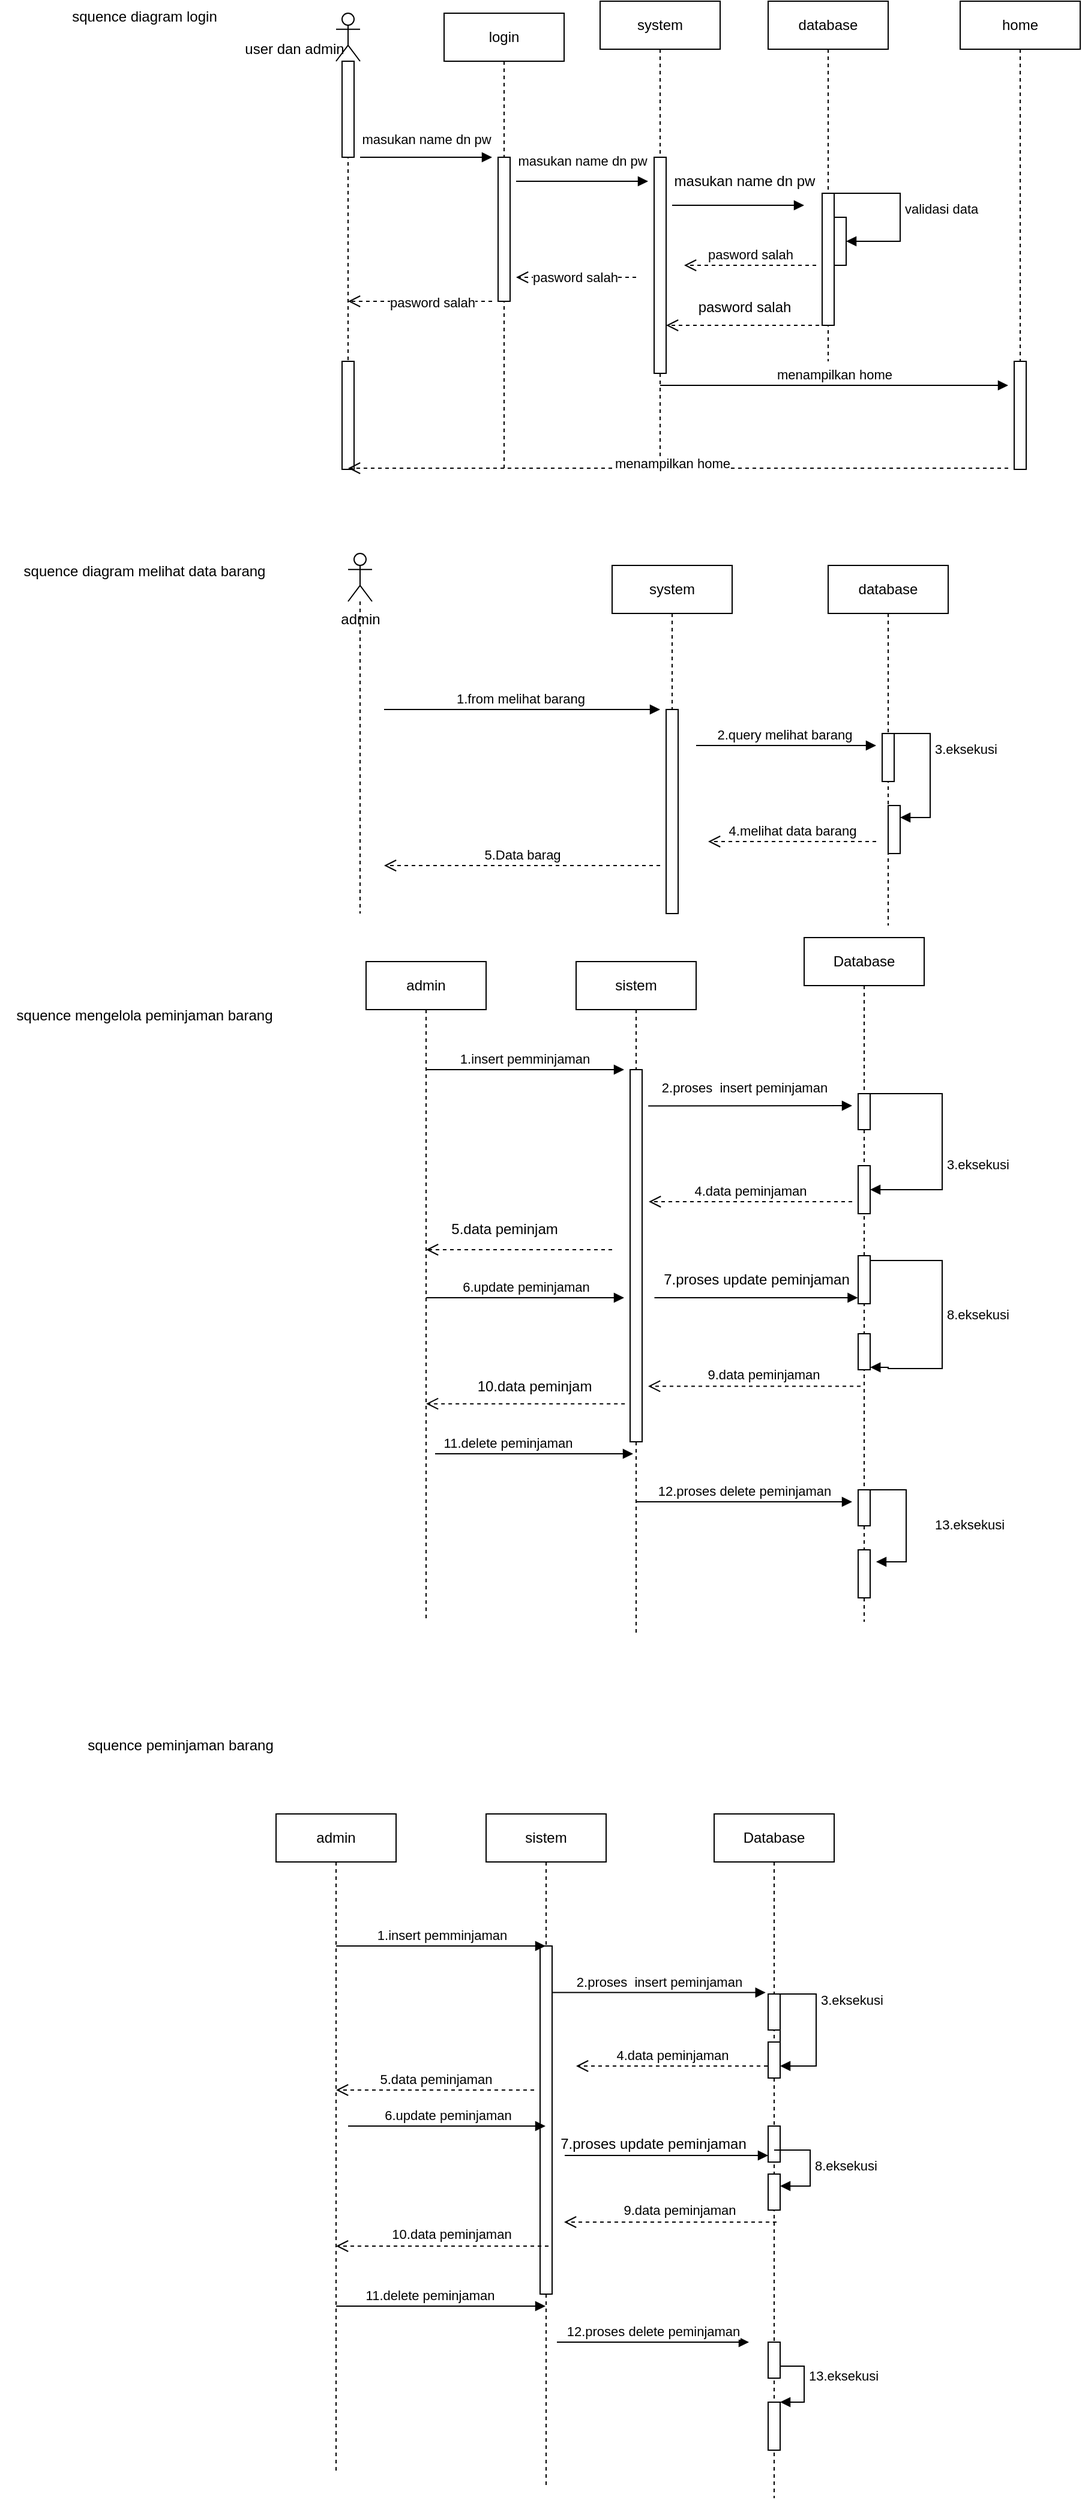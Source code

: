 <mxfile version="24.3.1" type="google">
  <diagram name="Halaman-1" id="ulXtL263a2V3joa1po8x">
    <mxGraphModel grid="1" page="1" gridSize="10" guides="1" tooltips="1" connect="1" arrows="1" fold="1" pageScale="1" pageWidth="827" pageHeight="1169" math="0" shadow="0">
      <root>
        <mxCell id="0" />
        <mxCell id="1" parent="0" />
        <mxCell id="aVzFbYq9FzDBz_rFKfk8-8" value="login" style="shape=umlLifeline;perimeter=lifelinePerimeter;whiteSpace=wrap;html=1;container=1;dropTarget=0;collapsible=0;recursiveResize=0;outlineConnect=0;portConstraint=eastwest;newEdgeStyle={&quot;curved&quot;:0,&quot;rounded&quot;:0};" vertex="1" parent="1">
          <mxGeometry x="150" y="10" width="100" height="380" as="geometry" />
        </mxCell>
        <mxCell id="aVzFbYq9FzDBz_rFKfk8-15" value="" style="html=1;points=[[0,0,0,0,5],[0,1,0,0,-5],[1,0,0,0,5],[1,1,0,0,-5]];perimeter=orthogonalPerimeter;outlineConnect=0;targetShapes=umlLifeline;portConstraint=eastwest;newEdgeStyle={&quot;curved&quot;:0,&quot;rounded&quot;:0};" vertex="1" parent="aVzFbYq9FzDBz_rFKfk8-8">
          <mxGeometry x="45" y="120" width="10" height="120" as="geometry" />
        </mxCell>
        <mxCell id="aVzFbYq9FzDBz_rFKfk8-9" value="system" style="shape=umlLifeline;perimeter=lifelinePerimeter;whiteSpace=wrap;html=1;container=1;dropTarget=0;collapsible=0;recursiveResize=0;outlineConnect=0;portConstraint=eastwest;newEdgeStyle={&quot;curved&quot;:0,&quot;rounded&quot;:0};" vertex="1" parent="1">
          <mxGeometry x="280" width="100" height="390" as="geometry" />
        </mxCell>
        <mxCell id="aVzFbYq9FzDBz_rFKfk8-16" value="" style="html=1;points=[[0,0,0,0,5],[0,1,0,0,-5],[1,0,0,0,5],[1,1,0,0,-5]];perimeter=orthogonalPerimeter;outlineConnect=0;targetShapes=umlLifeline;portConstraint=eastwest;newEdgeStyle={&quot;curved&quot;:0,&quot;rounded&quot;:0};" vertex="1" parent="aVzFbYq9FzDBz_rFKfk8-9">
          <mxGeometry x="45" y="130" width="10" height="180" as="geometry" />
        </mxCell>
        <mxCell id="aVzFbYq9FzDBz_rFKfk8-10" value="database" style="shape=umlLifeline;perimeter=lifelinePerimeter;whiteSpace=wrap;html=1;container=1;dropTarget=0;collapsible=0;recursiveResize=0;outlineConnect=0;portConstraint=eastwest;newEdgeStyle={&quot;curved&quot;:0,&quot;rounded&quot;:0};" vertex="1" parent="1">
          <mxGeometry x="420" width="100" height="300" as="geometry" />
        </mxCell>
        <mxCell id="aVzFbYq9FzDBz_rFKfk8-19" value="" style="html=1;points=[[0,0,0,0,5],[0,1,0,0,-5],[1,0,0,0,5],[1,1,0,0,-5]];perimeter=orthogonalPerimeter;outlineConnect=0;targetShapes=umlLifeline;portConstraint=eastwest;newEdgeStyle={&quot;curved&quot;:0,&quot;rounded&quot;:0};" vertex="1" parent="aVzFbYq9FzDBz_rFKfk8-10">
          <mxGeometry x="45" y="160" width="10" height="110" as="geometry" />
        </mxCell>
        <mxCell id="YFojmDIgb_dbyA65SGon-75" value="" style="html=1;points=[[0,0,0,0,5],[0,1,0,0,-5],[1,0,0,0,5],[1,1,0,0,-5]];perimeter=orthogonalPerimeter;outlineConnect=0;targetShapes=umlLifeline;portConstraint=eastwest;newEdgeStyle={&quot;curved&quot;:0,&quot;rounded&quot;:0};" vertex="1" parent="aVzFbYq9FzDBz_rFKfk8-10">
          <mxGeometry x="55" y="180" width="10" height="40" as="geometry" />
        </mxCell>
        <mxCell id="YFojmDIgb_dbyA65SGon-76" value="validasi data" style="html=1;align=left;spacingLeft=2;endArrow=block;rounded=0;edgeStyle=orthogonalEdgeStyle;curved=0;rounded=0;" edge="1" parent="aVzFbYq9FzDBz_rFKfk8-10" source="aVzFbYq9FzDBz_rFKfk8-10" target="YFojmDIgb_dbyA65SGon-75">
          <mxGeometry relative="1" as="geometry">
            <mxPoint x="70" y="140" as="sourcePoint" />
            <Array as="points">
              <mxPoint x="110" y="160" />
              <mxPoint x="110" y="200" />
            </Array>
          </mxGeometry>
        </mxCell>
        <mxCell id="aVzFbYq9FzDBz_rFKfk8-13" value="home" style="shape=umlLifeline;perimeter=lifelinePerimeter;whiteSpace=wrap;html=1;container=1;dropTarget=0;collapsible=0;recursiveResize=0;outlineConnect=0;portConstraint=eastwest;newEdgeStyle={&quot;curved&quot;:0,&quot;rounded&quot;:0};" vertex="1" parent="1">
          <mxGeometry x="580" width="100" height="300" as="geometry" />
        </mxCell>
        <mxCell id="YFojmDIgb_dbyA65SGon-11" value="" style="shape=umlLifeline;perimeter=lifelinePerimeter;whiteSpace=wrap;html=1;container=1;dropTarget=0;collapsible=0;recursiveResize=0;outlineConnect=0;portConstraint=eastwest;newEdgeStyle={&quot;curved&quot;:0,&quot;rounded&quot;:0};participant=umlActor;" vertex="1" parent="1">
          <mxGeometry x="60" y="10" width="20" height="380" as="geometry" />
        </mxCell>
        <mxCell id="YFojmDIgb_dbyA65SGon-12" value="" style="html=1;points=[[0,0,0,0,5],[0,1,0,0,-5],[1,0,0,0,5],[1,1,0,0,-5]];perimeter=orthogonalPerimeter;outlineConnect=0;targetShapes=umlLifeline;portConstraint=eastwest;newEdgeStyle={&quot;curved&quot;:0,&quot;rounded&quot;:0};" vertex="1" parent="YFojmDIgb_dbyA65SGon-11">
          <mxGeometry x="5" y="40" width="10" height="80" as="geometry" />
        </mxCell>
        <mxCell id="YFojmDIgb_dbyA65SGon-70" value="" style="html=1;points=[[0,0,0,0,5],[0,1,0,0,-5],[1,0,0,0,5],[1,1,0,0,-5]];perimeter=orthogonalPerimeter;outlineConnect=0;targetShapes=umlLifeline;portConstraint=eastwest;newEdgeStyle={&quot;curved&quot;:0,&quot;rounded&quot;:0};" vertex="1" parent="YFojmDIgb_dbyA65SGon-11">
          <mxGeometry x="5" y="290" width="10" height="90" as="geometry" />
        </mxCell>
        <mxCell id="YFojmDIgb_dbyA65SGon-13" value="&lt;div&gt;user dan admin&lt;/div&gt;" style="text;html=1;align=center;verticalAlign=middle;resizable=0;points=[];autosize=1;strokeColor=none;fillColor=none;" vertex="1" parent="1">
          <mxGeometry x="-30" y="25" width="110" height="30" as="geometry" />
        </mxCell>
        <mxCell id="YFojmDIgb_dbyA65SGon-15" value="" style="html=1;verticalAlign=bottom;endArrow=block;curved=0;rounded=0;" edge="1" parent="1">
          <mxGeometry width="80" relative="1" as="geometry">
            <mxPoint x="80" y="130" as="sourcePoint" />
            <mxPoint x="190" y="130" as="targetPoint" />
          </mxGeometry>
        </mxCell>
        <mxCell id="YFojmDIgb_dbyA65SGon-22" value="" style="html=1;verticalAlign=bottom;endArrow=block;curved=0;rounded=0;" edge="1" parent="1">
          <mxGeometry width="80" relative="1" as="geometry">
            <mxPoint x="210" y="150" as="sourcePoint" />
            <mxPoint x="320" y="150" as="targetPoint" />
          </mxGeometry>
        </mxCell>
        <mxCell id="YFojmDIgb_dbyA65SGon-23" value="pasword salah" style="html=1;verticalAlign=bottom;endArrow=open;dashed=1;endSize=8;curved=0;rounded=0;" edge="1" parent="1">
          <mxGeometry x="-0.167" y="10" relative="1" as="geometry">
            <mxPoint x="190" y="250" as="sourcePoint" />
            <mxPoint x="70" y="250" as="targetPoint" />
            <mxPoint as="offset" />
          </mxGeometry>
        </mxCell>
        <mxCell id="YFojmDIgb_dbyA65SGon-30" value="" style="html=1;verticalAlign=bottom;endArrow=open;dashed=1;endSize=8;curved=0;rounded=0;" edge="1" parent="1">
          <mxGeometry relative="1" as="geometry">
            <mxPoint x="310" y="230" as="sourcePoint" />
            <mxPoint x="210" y="230" as="targetPoint" />
          </mxGeometry>
        </mxCell>
        <mxCell id="YFojmDIgb_dbyA65SGon-33" value="pasword salah" style="edgeLabel;html=1;align=center;verticalAlign=middle;resizable=0;points=[];" connectable="0" vertex="1" parent="YFojmDIgb_dbyA65SGon-30">
          <mxGeometry x="0.021" relative="1" as="geometry">
            <mxPoint as="offset" />
          </mxGeometry>
        </mxCell>
        <mxCell id="YFojmDIgb_dbyA65SGon-41" value="&lt;span style=&quot;font-size: 11px;&quot;&gt;masukan name dn pw&lt;/span&gt;" style="text;html=1;align=center;verticalAlign=middle;resizable=0;points=[];autosize=1;strokeColor=none;fillColor=none;" vertex="1" parent="1">
          <mxGeometry x="70" y="100" width="130" height="30" as="geometry" />
        </mxCell>
        <mxCell id="YFojmDIgb_dbyA65SGon-43" value="&lt;font style=&quot;font-size: 11px;&quot;&gt;masukan name dn pw&lt;/font&gt;" style="text;html=1;align=center;verticalAlign=middle;resizable=0;points=[];autosize=1;strokeColor=none;fillColor=none;" vertex="1" parent="1">
          <mxGeometry x="200" y="118" width="130" height="30" as="geometry" />
        </mxCell>
        <mxCell id="YFojmDIgb_dbyA65SGon-46" value="" style="html=1;verticalAlign=bottom;endArrow=block;curved=0;rounded=0;" edge="1" parent="1">
          <mxGeometry width="80" relative="1" as="geometry">
            <mxPoint x="340" y="170" as="sourcePoint" />
            <mxPoint x="450" y="170" as="targetPoint" />
          </mxGeometry>
        </mxCell>
        <mxCell id="YFojmDIgb_dbyA65SGon-48" value="masukan name dn pw" style="text;html=1;align=center;verticalAlign=middle;resizable=0;points=[];autosize=1;strokeColor=none;fillColor=none;" vertex="1" parent="1">
          <mxGeometry x="330" y="135" width="140" height="30" as="geometry" />
        </mxCell>
        <mxCell id="YFojmDIgb_dbyA65SGon-49" value="pasword salah" style="html=1;verticalAlign=bottom;endArrow=open;dashed=1;endSize=8;curved=0;rounded=0;" edge="1" parent="1">
          <mxGeometry relative="1" as="geometry">
            <mxPoint x="460" y="220" as="sourcePoint" />
            <mxPoint x="350" y="220" as="targetPoint" />
          </mxGeometry>
        </mxCell>
        <mxCell id="YFojmDIgb_dbyA65SGon-50" value="" style="html=1;verticalAlign=bottom;endArrow=open;dashed=1;endSize=8;curved=0;rounded=0;" edge="1" parent="1" target="aVzFbYq9FzDBz_rFKfk8-16">
          <mxGeometry relative="1" as="geometry">
            <mxPoint x="462.5" y="270" as="sourcePoint" />
            <mxPoint x="352" y="270" as="targetPoint" />
            <Array as="points">
              <mxPoint x="462.5" y="270" />
            </Array>
          </mxGeometry>
        </mxCell>
        <mxCell id="YFojmDIgb_dbyA65SGon-51" value="pasword salah" style="text;html=1;align=center;verticalAlign=middle;resizable=0;points=[];autosize=1;strokeColor=none;fillColor=none;" vertex="1" parent="1">
          <mxGeometry x="350" y="240" width="100" height="30" as="geometry" />
        </mxCell>
        <mxCell id="YFojmDIgb_dbyA65SGon-61" value="menampilkan home" style="html=1;verticalAlign=bottom;endArrow=block;curved=0;rounded=0;" edge="1" parent="1">
          <mxGeometry width="80" relative="1" as="geometry">
            <mxPoint x="330" y="320" as="sourcePoint" />
            <mxPoint x="620" y="320" as="targetPoint" />
          </mxGeometry>
        </mxCell>
        <mxCell id="YFojmDIgb_dbyA65SGon-68" value="" style="html=1;points=[[0,0,0,0,5],[0,1,0,0,-5],[1,0,0,0,5],[1,1,0,0,-5]];perimeter=orthogonalPerimeter;outlineConnect=0;targetShapes=umlLifeline;portConstraint=eastwest;newEdgeStyle={&quot;curved&quot;:0,&quot;rounded&quot;:0};" vertex="1" parent="1">
          <mxGeometry x="625" y="300" width="10" height="90" as="geometry" />
        </mxCell>
        <mxCell id="YFojmDIgb_dbyA65SGon-69" value="&lt;div&gt;&lt;br&gt;&lt;/div&gt;" style="html=1;verticalAlign=bottom;endArrow=open;dashed=1;endSize=8;curved=0;rounded=0;" edge="1" parent="1">
          <mxGeometry x="0.054" y="-10" relative="1" as="geometry">
            <mxPoint x="620" y="389" as="sourcePoint" />
            <mxPoint x="70" y="389" as="targetPoint" />
            <mxPoint as="offset" />
          </mxGeometry>
        </mxCell>
        <mxCell id="YFojmDIgb_dbyA65SGon-72" value="menampilkan home" style="edgeLabel;html=1;align=center;verticalAlign=middle;resizable=0;points=[];" connectable="0" vertex="1" parent="YFojmDIgb_dbyA65SGon-69">
          <mxGeometry x="0.019" y="-4" relative="1" as="geometry">
            <mxPoint as="offset" />
          </mxGeometry>
        </mxCell>
        <mxCell id="YFojmDIgb_dbyA65SGon-77" value="" style="shape=umlLifeline;perimeter=lifelinePerimeter;whiteSpace=wrap;html=1;container=1;dropTarget=0;collapsible=0;recursiveResize=0;outlineConnect=0;portConstraint=eastwest;newEdgeStyle={&quot;curved&quot;:0,&quot;rounded&quot;:0};participant=umlActor;" vertex="1" parent="1">
          <mxGeometry x="70" y="460" width="20" height="300" as="geometry" />
        </mxCell>
        <mxCell id="YFojmDIgb_dbyA65SGon-80" value="system" style="shape=umlLifeline;perimeter=lifelinePerimeter;whiteSpace=wrap;html=1;container=1;dropTarget=0;collapsible=0;recursiveResize=0;outlineConnect=0;portConstraint=eastwest;newEdgeStyle={&quot;curved&quot;:0,&quot;rounded&quot;:0};" vertex="1" parent="1">
          <mxGeometry x="290" y="470" width="100" height="290" as="geometry" />
        </mxCell>
        <mxCell id="oaIiAzME31Z_gCm99fnn-5" value="" style="html=1;points=[[0,0,0,0,5],[0,1,0,0,-5],[1,0,0,0,5],[1,1,0,0,-5]];perimeter=orthogonalPerimeter;outlineConnect=0;targetShapes=umlLifeline;portConstraint=eastwest;newEdgeStyle={&quot;curved&quot;:0,&quot;rounded&quot;:0};" vertex="1" parent="YFojmDIgb_dbyA65SGon-80">
          <mxGeometry x="45" y="120" width="10" height="170" as="geometry" />
        </mxCell>
        <mxCell id="YFojmDIgb_dbyA65SGon-81" value="database" style="shape=umlLifeline;perimeter=lifelinePerimeter;whiteSpace=wrap;html=1;container=1;dropTarget=0;collapsible=0;recursiveResize=0;outlineConnect=0;portConstraint=eastwest;newEdgeStyle={&quot;curved&quot;:0,&quot;rounded&quot;:0};" vertex="1" parent="1">
          <mxGeometry x="470" y="470" width="100" height="300" as="geometry" />
        </mxCell>
        <mxCell id="BMmGtDGAHEeO1DFimJ-9-5" value="" style="html=1;points=[[0,0,0,0,5],[0,1,0,0,-5],[1,0,0,0,5],[1,1,0,0,-5]];perimeter=orthogonalPerimeter;outlineConnect=0;targetShapes=umlLifeline;portConstraint=eastwest;newEdgeStyle={&quot;curved&quot;:0,&quot;rounded&quot;:0};" vertex="1" parent="YFojmDIgb_dbyA65SGon-81">
          <mxGeometry x="45" y="140" width="10" height="40" as="geometry" />
        </mxCell>
        <mxCell id="BMmGtDGAHEeO1DFimJ-9-8" value="" style="html=1;points=[[0,0,0,0,5],[0,1,0,0,-5],[1,0,0,0,5],[1,1,0,0,-5]];perimeter=orthogonalPerimeter;outlineConnect=0;targetShapes=umlLifeline;portConstraint=eastwest;newEdgeStyle={&quot;curved&quot;:0,&quot;rounded&quot;:0};" vertex="1" parent="YFojmDIgb_dbyA65SGon-81">
          <mxGeometry x="50" y="200" width="10" height="40" as="geometry" />
        </mxCell>
        <mxCell id="BMmGtDGAHEeO1DFimJ-9-9" value="3.eksekusi" style="html=1;align=left;spacingLeft=2;endArrow=block;rounded=0;edgeStyle=orthogonalEdgeStyle;curved=0;rounded=0;" edge="1" parent="YFojmDIgb_dbyA65SGon-81" target="BMmGtDGAHEeO1DFimJ-9-8">
          <mxGeometry relative="1" as="geometry">
            <mxPoint x="55" y="180" as="sourcePoint" />
            <Array as="points">
              <mxPoint x="55" y="140" />
              <mxPoint x="85" y="140" />
              <mxPoint x="85" y="210" />
            </Array>
          </mxGeometry>
        </mxCell>
        <mxCell id="BMmGtDGAHEeO1DFimJ-9-1" value="squence diagram login&lt;div&gt;&lt;br&gt;&lt;/div&gt;" style="text;html=1;align=center;verticalAlign=middle;resizable=0;points=[];autosize=1;strokeColor=none;fillColor=none;" vertex="1" parent="1">
          <mxGeometry x="-170" width="140" height="40" as="geometry" />
        </mxCell>
        <mxCell id="BMmGtDGAHEeO1DFimJ-9-2" value="squence diagram melihat data barang" style="text;html=1;align=center;verticalAlign=middle;resizable=0;points=[];autosize=1;strokeColor=none;fillColor=none;" vertex="1" parent="1">
          <mxGeometry x="-210" y="460" width="220" height="30" as="geometry" />
        </mxCell>
        <mxCell id="BMmGtDGAHEeO1DFimJ-9-4" value="admin" style="text;html=1;align=center;verticalAlign=middle;resizable=0;points=[];autosize=1;strokeColor=none;fillColor=none;" vertex="1" parent="1">
          <mxGeometry x="50" y="500" width="60" height="30" as="geometry" />
        </mxCell>
        <mxCell id="BMmGtDGAHEeO1DFimJ-9-12" value="2.query melihat barang&amp;nbsp;" style="html=1;verticalAlign=bottom;endArrow=block;curved=0;rounded=0;" edge="1" parent="1">
          <mxGeometry width="80" relative="1" as="geometry">
            <mxPoint x="360" y="620" as="sourcePoint" />
            <mxPoint x="510" y="620" as="targetPoint" />
          </mxGeometry>
        </mxCell>
        <mxCell id="BMmGtDGAHEeO1DFimJ-9-13" value="5.Data barag" style="html=1;verticalAlign=bottom;endArrow=open;dashed=1;endSize=8;curved=0;rounded=0;" edge="1" parent="1">
          <mxGeometry relative="1" as="geometry">
            <mxPoint x="330" y="720" as="sourcePoint" />
            <mxPoint x="100" y="720" as="targetPoint" />
          </mxGeometry>
        </mxCell>
        <mxCell id="BMmGtDGAHEeO1DFimJ-9-14" value="4.melihat data barang" style="html=1;verticalAlign=bottom;endArrow=open;dashed=1;endSize=8;curved=0;rounded=0;" edge="1" parent="1">
          <mxGeometry relative="1" as="geometry">
            <mxPoint x="510" y="700" as="sourcePoint" />
            <mxPoint x="370" y="700" as="targetPoint" />
          </mxGeometry>
        </mxCell>
        <mxCell id="BMmGtDGAHEeO1DFimJ-9-16" value="1.from melihat barang&amp;nbsp;" style="html=1;verticalAlign=bottom;endArrow=block;curved=0;rounded=0;" edge="1" parent="1">
          <mxGeometry width="80" relative="1" as="geometry">
            <mxPoint x="100" y="590" as="sourcePoint" />
            <mxPoint x="330" y="590" as="targetPoint" />
          </mxGeometry>
        </mxCell>
        <mxCell id="BMmGtDGAHEeO1DFimJ-9-17" value="squence mengelola peminjaman barang" style="text;html=1;align=center;verticalAlign=middle;resizable=0;points=[];autosize=1;strokeColor=none;fillColor=none;" vertex="1" parent="1">
          <mxGeometry x="-220" y="830" width="240" height="30" as="geometry" />
        </mxCell>
        <mxCell id="BMmGtDGAHEeO1DFimJ-9-18" value="admin" style="shape=umlLifeline;perimeter=lifelinePerimeter;whiteSpace=wrap;html=1;container=1;dropTarget=0;collapsible=0;recursiveResize=0;outlineConnect=0;portConstraint=eastwest;newEdgeStyle={&quot;curved&quot;:0,&quot;rounded&quot;:0};" vertex="1" parent="1">
          <mxGeometry x="85" y="800" width="100" height="550" as="geometry" />
        </mxCell>
        <mxCell id="BMmGtDGAHEeO1DFimJ-9-19" value="sistem" style="shape=umlLifeline;perimeter=lifelinePerimeter;whiteSpace=wrap;html=1;container=1;dropTarget=0;collapsible=0;recursiveResize=0;outlineConnect=0;portConstraint=eastwest;newEdgeStyle={&quot;curved&quot;:0,&quot;rounded&quot;:0};" vertex="1" parent="1">
          <mxGeometry x="260" y="800" width="100" height="560" as="geometry" />
        </mxCell>
        <mxCell id="BMmGtDGAHEeO1DFimJ-9-23" value="" style="html=1;points=[[0,0,0,0,5],[0,1,0,0,-5],[1,0,0,0,5],[1,1,0,0,-5]];perimeter=orthogonalPerimeter;outlineConnect=0;targetShapes=umlLifeline;portConstraint=eastwest;newEdgeStyle={&quot;curved&quot;:0,&quot;rounded&quot;:0};" vertex="1" parent="BMmGtDGAHEeO1DFimJ-9-19">
          <mxGeometry x="45" y="90" width="10" height="310" as="geometry" />
        </mxCell>
        <mxCell id="BMmGtDGAHEeO1DFimJ-9-20" value="Database" style="shape=umlLifeline;perimeter=lifelinePerimeter;whiteSpace=wrap;html=1;container=1;dropTarget=0;collapsible=0;recursiveResize=0;outlineConnect=0;portConstraint=eastwest;newEdgeStyle={&quot;curved&quot;:0,&quot;rounded&quot;:0};" vertex="1" parent="1">
          <mxGeometry x="450" y="780" width="100" height="570" as="geometry" />
        </mxCell>
        <mxCell id="BMmGtDGAHEeO1DFimJ-9-31" value="" style="html=1;points=[[0,0,0,0,5],[0,1,0,0,-5],[1,0,0,0,5],[1,1,0,0,-5]];perimeter=orthogonalPerimeter;outlineConnect=0;targetShapes=umlLifeline;portConstraint=eastwest;newEdgeStyle={&quot;curved&quot;:0,&quot;rounded&quot;:0};" vertex="1" parent="BMmGtDGAHEeO1DFimJ-9-20">
          <mxGeometry x="45" y="265" width="10" height="40" as="geometry" />
        </mxCell>
        <mxCell id="BMmGtDGAHEeO1DFimJ-9-65" value="" style="html=1;points=[[0,0,0,0,5],[0,1,0,0,-5],[1,0,0,0,5],[1,1,0,0,-5]];perimeter=orthogonalPerimeter;outlineConnect=0;targetShapes=umlLifeline;portConstraint=eastwest;newEdgeStyle={&quot;curved&quot;:0,&quot;rounded&quot;:0};" vertex="1" parent="BMmGtDGAHEeO1DFimJ-9-20">
          <mxGeometry x="45" y="330" width="10" height="30" as="geometry" />
        </mxCell>
        <mxCell id="BMmGtDGAHEeO1DFimJ-9-66" value="8.eksekusi" style="html=1;align=left;spacingLeft=2;endArrow=block;rounded=0;edgeStyle=orthogonalEdgeStyle;curved=0;rounded=0;" edge="1" parent="BMmGtDGAHEeO1DFimJ-9-20">
          <mxGeometry relative="1" as="geometry">
            <mxPoint x="54.999" y="269" as="sourcePoint" />
            <Array as="points">
              <mxPoint x="115" y="269" />
              <mxPoint x="115" y="359" />
              <mxPoint x="70" y="359" />
              <mxPoint x="70" y="358" />
            </Array>
            <mxPoint x="55.099" y="358" as="targetPoint" />
          </mxGeometry>
        </mxCell>
        <mxCell id="-p_a0HzHv0xyTyaOv3L7-10" value="" style="html=1;points=[[0,0,0,0,5],[0,1,0,0,-5],[1,0,0,0,5],[1,1,0,0,-5]];perimeter=orthogonalPerimeter;outlineConnect=0;targetShapes=umlLifeline;portConstraint=eastwest;newEdgeStyle={&quot;curved&quot;:0,&quot;rounded&quot;:0};" vertex="1" parent="BMmGtDGAHEeO1DFimJ-9-20">
          <mxGeometry x="45" y="130" width="10" height="30" as="geometry" />
        </mxCell>
        <mxCell id="-p_a0HzHv0xyTyaOv3L7-13" value="" style="html=1;points=[[0,0,0,0,5],[0,1,0,0,-5],[1,0,0,0,5],[1,1,0,0,-5]];perimeter=orthogonalPerimeter;outlineConnect=0;targetShapes=umlLifeline;portConstraint=eastwest;newEdgeStyle={&quot;curved&quot;:0,&quot;rounded&quot;:0};" vertex="1" parent="BMmGtDGAHEeO1DFimJ-9-20">
          <mxGeometry x="45" y="190" width="10" height="40" as="geometry" />
        </mxCell>
        <mxCell id="-p_a0HzHv0xyTyaOv3L7-14" value="3.eksekusi" style="html=1;align=left;spacingLeft=2;endArrow=block;rounded=0;edgeStyle=orthogonalEdgeStyle;curved=0;rounded=0;" edge="1" parent="BMmGtDGAHEeO1DFimJ-9-20" source="BMmGtDGAHEeO1DFimJ-9-20">
          <mxGeometry x="0.212" relative="1" as="geometry">
            <mxPoint x="60.07" y="140" as="sourcePoint" />
            <Array as="points">
              <mxPoint x="115" y="130" />
              <mxPoint x="115" y="210" />
            </Array>
            <mxPoint x="54.999" y="210" as="targetPoint" />
            <mxPoint as="offset" />
          </mxGeometry>
        </mxCell>
        <mxCell id="-p_a0HzHv0xyTyaOv3L7-16" value="" style="html=1;points=[[0,0,0,0,5],[0,1,0,0,-5],[1,0,0,0,5],[1,1,0,0,-5]];perimeter=orthogonalPerimeter;outlineConnect=0;targetShapes=umlLifeline;portConstraint=eastwest;newEdgeStyle={&quot;curved&quot;:0,&quot;rounded&quot;:0};" vertex="1" parent="BMmGtDGAHEeO1DFimJ-9-20">
          <mxGeometry x="45" y="460" width="10" height="30" as="geometry" />
        </mxCell>
        <mxCell id="-p_a0HzHv0xyTyaOv3L7-29" value="" style="html=1;points=[[0,0,0,0,5],[0,1,0,0,-5],[1,0,0,0,5],[1,1,0,0,-5]];perimeter=orthogonalPerimeter;outlineConnect=0;targetShapes=umlLifeline;portConstraint=eastwest;newEdgeStyle={&quot;curved&quot;:0,&quot;rounded&quot;:0};" vertex="1" parent="BMmGtDGAHEeO1DFimJ-9-20">
          <mxGeometry x="45" y="510" width="10" height="40" as="geometry" />
        </mxCell>
        <mxCell id="BMmGtDGAHEeO1DFimJ-9-21" value="1.insert pemminjaman" style="html=1;verticalAlign=bottom;endArrow=block;curved=0;rounded=0;" edge="1" parent="1">
          <mxGeometry width="80" relative="1" as="geometry">
            <mxPoint x="134.929" y="890" as="sourcePoint" />
            <mxPoint x="300" y="890" as="targetPoint" />
            <mxPoint as="offset" />
          </mxGeometry>
        </mxCell>
        <mxCell id="BMmGtDGAHEeO1DFimJ-9-22" value="" style="html=1;verticalAlign=bottom;endArrow=block;curved=0;rounded=0;exitX=0.063;exitY=1.076;exitDx=0;exitDy=0;exitPerimeter=0;" edge="1" parent="1">
          <mxGeometry x="-0.6" y="40" width="80" relative="1" as="geometry">
            <mxPoint x="320.08" y="920.28" as="sourcePoint" />
            <mxPoint x="490" y="920" as="targetPoint" />
            <mxPoint as="offset" />
          </mxGeometry>
        </mxCell>
        <mxCell id="BMmGtDGAHEeO1DFimJ-9-30" value="4.data peminjaman" style="html=1;verticalAlign=bottom;endArrow=open;dashed=1;endSize=8;curved=0;rounded=0;" edge="1" parent="1">
          <mxGeometry relative="1" as="geometry">
            <mxPoint x="490" y="1000" as="sourcePoint" />
            <mxPoint x="320.5" y="1000" as="targetPoint" />
            <Array as="points">
              <mxPoint x="390.5" y="1000" />
            </Array>
          </mxGeometry>
        </mxCell>
        <mxCell id="BMmGtDGAHEeO1DFimJ-9-38" value="" style="html=1;verticalAlign=bottom;endArrow=block;curved=0;rounded=0;" edge="1" parent="1">
          <mxGeometry x="0.25" y="20" width="80" relative="1" as="geometry">
            <mxPoint x="325.25" y="1080" as="sourcePoint" />
            <mxPoint x="494.75" y="1080" as="targetPoint" />
            <mxPoint as="offset" />
            <Array as="points" />
          </mxGeometry>
        </mxCell>
        <mxCell id="BMmGtDGAHEeO1DFimJ-9-39" value="" style="html=1;verticalAlign=bottom;endArrow=open;dashed=1;endSize=8;curved=0;rounded=0;" edge="1" parent="1">
          <mxGeometry x="-0.108" y="-10" relative="1" as="geometry">
            <mxPoint x="497" y="1153.71" as="sourcePoint" />
            <mxPoint x="320" y="1153.71" as="targetPoint" />
            <mxPoint x="1" as="offset" />
            <Array as="points">
              <mxPoint x="417" y="1153.71" />
            </Array>
          </mxGeometry>
        </mxCell>
        <mxCell id="BMmGtDGAHEeO1DFimJ-9-46" value="9.data peminjaman" style="edgeLabel;html=1;align=center;verticalAlign=middle;resizable=0;points=[];" connectable="0" vertex="1" parent="BMmGtDGAHEeO1DFimJ-9-39">
          <mxGeometry x="-0.062" y="-8" relative="1" as="geometry">
            <mxPoint x="2" y="-2" as="offset" />
          </mxGeometry>
        </mxCell>
        <mxCell id="BMmGtDGAHEeO1DFimJ-9-40" value="&lt;div&gt;&lt;br&gt;&lt;/div&gt;&lt;div&gt;&lt;br&gt;&lt;/div&gt;" style="html=1;verticalAlign=bottom;endArrow=open;dashed=1;endSize=8;curved=0;rounded=0;" edge="1" parent="1" target="BMmGtDGAHEeO1DFimJ-9-18">
          <mxGeometry x="-0.097" y="-40" relative="1" as="geometry">
            <mxPoint x="290" y="1040" as="sourcePoint" />
            <mxPoint x="160" y="1040" as="targetPoint" />
            <mxPoint as="offset" />
          </mxGeometry>
        </mxCell>
        <mxCell id="BMmGtDGAHEeO1DFimJ-9-41" value="6.update peminjaman" style="html=1;verticalAlign=bottom;endArrow=block;curved=0;rounded=0;" edge="1" parent="1" source="BMmGtDGAHEeO1DFimJ-9-18">
          <mxGeometry width="80" relative="1" as="geometry">
            <mxPoint x="160" y="1090" as="sourcePoint" />
            <mxPoint x="300" y="1080" as="targetPoint" />
          </mxGeometry>
        </mxCell>
        <mxCell id="BMmGtDGAHEeO1DFimJ-9-44" value="7.proses update peminjaman" style="text;html=1;align=center;verticalAlign=middle;resizable=0;points=[];autosize=1;strokeColor=none;fillColor=none;" vertex="1" parent="1">
          <mxGeometry x="320" y="1050" width="180" height="30" as="geometry" />
        </mxCell>
        <mxCell id="BMmGtDGAHEeO1DFimJ-9-50" value="11.delete peminjaman" style="html=1;verticalAlign=bottom;endArrow=block;curved=0;rounded=0;" edge="1" parent="1">
          <mxGeometry width="80" relative="1" as="geometry">
            <mxPoint x="187.5" y="1210" as="sourcePoint" />
            <mxPoint x="307.5" y="1210" as="targetPoint" />
            <Array as="points">
              <mxPoint x="142.5" y="1210" />
              <mxPoint x="187.5" y="1210" />
            </Array>
          </mxGeometry>
        </mxCell>
        <mxCell id="BMmGtDGAHEeO1DFimJ-9-56" value="10.data peminjam" style="text;html=1;align=center;verticalAlign=middle;resizable=0;points=[];autosize=1;strokeColor=none;fillColor=none;" vertex="1" parent="1">
          <mxGeometry x="165" y="1139" width="120" height="30" as="geometry" />
        </mxCell>
        <mxCell id="BMmGtDGAHEeO1DFimJ-9-58" value="" style="html=1;verticalAlign=bottom;endArrow=open;dashed=1;endSize=8;curved=0;rounded=0;exitX=1.01;exitY=1.045;exitDx=0;exitDy=0;exitPerimeter=0;" edge="1" parent="1" target="BMmGtDGAHEeO1DFimJ-9-18">
          <mxGeometry relative="1" as="geometry">
            <mxPoint x="300.6" y="1168.35" as="sourcePoint" />
            <mxPoint x="159.4" y="1168" as="targetPoint" />
          </mxGeometry>
        </mxCell>
        <mxCell id="BMmGtDGAHEeO1DFimJ-9-60" value="12.proses delete peminjaman" style="html=1;verticalAlign=bottom;endArrow=block;curved=0;rounded=0;" edge="1" parent="1">
          <mxGeometry width="80" relative="1" as="geometry">
            <mxPoint x="309.929" y="1250" as="sourcePoint" />
            <mxPoint x="490" y="1250" as="targetPoint" />
            <Array as="points" />
          </mxGeometry>
        </mxCell>
        <mxCell id="BMmGtDGAHEeO1DFimJ-9-67" value="squence peminjaman barang" style="text;html=1;align=center;verticalAlign=middle;resizable=0;points=[];autosize=1;strokeColor=none;fillColor=none;" vertex="1" parent="1">
          <mxGeometry x="-160" y="1438" width="180" height="30" as="geometry" />
        </mxCell>
        <mxCell id="BMmGtDGAHEeO1DFimJ-9-69" value="admin" style="shape=umlLifeline;perimeter=lifelinePerimeter;whiteSpace=wrap;html=1;container=1;dropTarget=0;collapsible=0;recursiveResize=0;outlineConnect=0;portConstraint=eastwest;newEdgeStyle={&quot;curved&quot;:0,&quot;rounded&quot;:0};" vertex="1" parent="1">
          <mxGeometry x="10" y="1510" width="100" height="550" as="geometry" />
        </mxCell>
        <mxCell id="BMmGtDGAHEeO1DFimJ-9-70" value="sistem" style="shape=umlLifeline;perimeter=lifelinePerimeter;whiteSpace=wrap;html=1;container=1;dropTarget=0;collapsible=0;recursiveResize=0;outlineConnect=0;portConstraint=eastwest;newEdgeStyle={&quot;curved&quot;:0,&quot;rounded&quot;:0};" vertex="1" parent="1">
          <mxGeometry x="185" y="1510" width="100" height="560" as="geometry" />
        </mxCell>
        <mxCell id="BMmGtDGAHEeO1DFimJ-9-71" value="" style="html=1;points=[[0,0,0,0,5],[0,1,0,0,-5],[1,0,0,0,5],[1,1,0,0,-5]];perimeter=orthogonalPerimeter;outlineConnect=0;targetShapes=umlLifeline;portConstraint=eastwest;newEdgeStyle={&quot;curved&quot;:0,&quot;rounded&quot;:0};" vertex="1" parent="BMmGtDGAHEeO1DFimJ-9-70">
          <mxGeometry x="45" y="110" width="10" height="290" as="geometry" />
        </mxCell>
        <mxCell id="BMmGtDGAHEeO1DFimJ-9-72" value="Database" style="shape=umlLifeline;perimeter=lifelinePerimeter;whiteSpace=wrap;html=1;container=1;dropTarget=0;collapsible=0;recursiveResize=0;outlineConnect=0;portConstraint=eastwest;newEdgeStyle={&quot;curved&quot;:0,&quot;rounded&quot;:0};" vertex="1" parent="1">
          <mxGeometry x="375" y="1510" width="100" height="570" as="geometry" />
        </mxCell>
        <mxCell id="BMmGtDGAHEeO1DFimJ-9-73" value="" style="html=1;points=[[0,0,0,0,5],[0,1,0,0,-5],[1,0,0,0,5],[1,1,0,0,-5]];perimeter=orthogonalPerimeter;outlineConnect=0;targetShapes=umlLifeline;portConstraint=eastwest;newEdgeStyle={&quot;curved&quot;:0,&quot;rounded&quot;:0};" vertex="1" parent="BMmGtDGAHEeO1DFimJ-9-72">
          <mxGeometry x="45" y="150" width="10" height="30" as="geometry" />
        </mxCell>
        <mxCell id="BMmGtDGAHEeO1DFimJ-9-74" value="" style="html=1;points=[[0,0,0,0,5],[0,1,0,0,-5],[1,0,0,0,5],[1,1,0,0,-5]];perimeter=orthogonalPerimeter;outlineConnect=0;targetShapes=umlLifeline;portConstraint=eastwest;newEdgeStyle={&quot;curved&quot;:0,&quot;rounded&quot;:0};" vertex="1" parent="BMmGtDGAHEeO1DFimJ-9-72">
          <mxGeometry x="45" y="190" width="10" height="30" as="geometry" />
        </mxCell>
        <mxCell id="BMmGtDGAHEeO1DFimJ-9-75" value="3.eksekusi" style="html=1;align=left;spacingLeft=2;endArrow=block;rounded=0;edgeStyle=orthogonalEdgeStyle;curved=0;rounded=0;" edge="1" parent="BMmGtDGAHEeO1DFimJ-9-72" target="BMmGtDGAHEeO1DFimJ-9-74">
          <mxGeometry relative="1" as="geometry">
            <mxPoint x="55" y="200" as="sourcePoint" />
            <Array as="points">
              <mxPoint x="55" y="150" />
              <mxPoint x="85" y="150" />
              <mxPoint x="85" y="210" />
            </Array>
          </mxGeometry>
        </mxCell>
        <mxCell id="BMmGtDGAHEeO1DFimJ-9-76" value="" style="html=1;points=[[0,0,0,0,5],[0,1,0,0,-5],[1,0,0,0,5],[1,1,0,0,-5]];perimeter=orthogonalPerimeter;outlineConnect=0;targetShapes=umlLifeline;portConstraint=eastwest;newEdgeStyle={&quot;curved&quot;:0,&quot;rounded&quot;:0};" vertex="1" parent="BMmGtDGAHEeO1DFimJ-9-72">
          <mxGeometry x="45" y="260" width="10" height="30" as="geometry" />
        </mxCell>
        <mxCell id="BMmGtDGAHEeO1DFimJ-9-98" value="" style="html=1;points=[[0,0,0,0,5],[0,1,0,0,-5],[1,0,0,0,5],[1,1,0,0,-5]];perimeter=orthogonalPerimeter;outlineConnect=0;targetShapes=umlLifeline;portConstraint=eastwest;newEdgeStyle={&quot;curved&quot;:0,&quot;rounded&quot;:0};" vertex="1" parent="BMmGtDGAHEeO1DFimJ-9-72">
          <mxGeometry x="45" y="300" width="10" height="30" as="geometry" />
        </mxCell>
        <mxCell id="BMmGtDGAHEeO1DFimJ-9-99" value="8.eksekusi" style="html=1;align=left;spacingLeft=2;endArrow=block;rounded=0;edgeStyle=orthogonalEdgeStyle;curved=0;rounded=0;" edge="1" parent="BMmGtDGAHEeO1DFimJ-9-72" target="BMmGtDGAHEeO1DFimJ-9-98">
          <mxGeometry relative="1" as="geometry">
            <mxPoint x="50" y="280" as="sourcePoint" />
            <Array as="points">
              <mxPoint x="80" y="310" />
            </Array>
          </mxGeometry>
        </mxCell>
        <mxCell id="BMmGtDGAHEeO1DFimJ-9-105" value="" style="html=1;points=[[0,0,0,0,5],[0,1,0,0,-5],[1,0,0,0,5],[1,1,0,0,-5]];perimeter=orthogonalPerimeter;outlineConnect=0;targetShapes=umlLifeline;portConstraint=eastwest;newEdgeStyle={&quot;curved&quot;:0,&quot;rounded&quot;:0};" vertex="1" parent="BMmGtDGAHEeO1DFimJ-9-72">
          <mxGeometry x="45" y="490" width="10" height="40" as="geometry" />
        </mxCell>
        <mxCell id="BMmGtDGAHEeO1DFimJ-9-106" value="13.eksekusi" style="html=1;align=left;spacingLeft=2;endArrow=block;rounded=0;edgeStyle=orthogonalEdgeStyle;curved=0;rounded=0;exitX=0;exitY=1;exitDx=0;exitDy=-5;exitPerimeter=0;" edge="1" parent="BMmGtDGAHEeO1DFimJ-9-72" source="BMmGtDGAHEeO1DFimJ-9-107" target="BMmGtDGAHEeO1DFimJ-9-105">
          <mxGeometry relative="1" as="geometry">
            <mxPoint x="60" y="460" as="sourcePoint" />
            <Array as="points">
              <mxPoint x="45" y="460" />
              <mxPoint x="75" y="460" />
              <mxPoint x="75" y="490" />
            </Array>
          </mxGeometry>
        </mxCell>
        <mxCell id="BMmGtDGAHEeO1DFimJ-9-107" value="" style="html=1;points=[[0,0,0,0,5],[0,1,0,0,-5],[1,0,0,0,5],[1,1,0,0,-5]];perimeter=orthogonalPerimeter;outlineConnect=0;targetShapes=umlLifeline;portConstraint=eastwest;newEdgeStyle={&quot;curved&quot;:0,&quot;rounded&quot;:0};" vertex="1" parent="BMmGtDGAHEeO1DFimJ-9-72">
          <mxGeometry x="45" y="440" width="10" height="30" as="geometry" />
        </mxCell>
        <mxCell id="BMmGtDGAHEeO1DFimJ-9-81" value="1.insert pemminjaman" style="html=1;verticalAlign=bottom;endArrow=block;curved=0;rounded=0;" edge="1" parent="1" target="BMmGtDGAHEeO1DFimJ-9-70">
          <mxGeometry width="80" relative="1" as="geometry">
            <mxPoint x="60" y="1620" as="sourcePoint" />
            <mxPoint x="200" y="1620" as="targetPoint" />
            <mxPoint as="offset" />
          </mxGeometry>
        </mxCell>
        <mxCell id="BMmGtDGAHEeO1DFimJ-9-82" value="2.proses&amp;nbsp; insert peminjaman" style="html=1;verticalAlign=bottom;endArrow=block;curved=0;rounded=0;entryX=-0.211;entryY=-0.04;entryDx=0;entryDy=0;entryPerimeter=0;" edge="1" parent="1" source="BMmGtDGAHEeO1DFimJ-9-71" target="BMmGtDGAHEeO1DFimJ-9-73">
          <mxGeometry width="80" relative="1" as="geometry">
            <mxPoint x="264" y="1660" as="sourcePoint" />
            <mxPoint x="414" y="1660" as="targetPoint" />
          </mxGeometry>
        </mxCell>
        <mxCell id="BMmGtDGAHEeO1DFimJ-9-83" value="4.data peminjaman" style="html=1;verticalAlign=bottom;endArrow=open;dashed=1;endSize=8;curved=0;rounded=0;" edge="1" parent="1">
          <mxGeometry relative="1" as="geometry">
            <mxPoint x="419.5" y="1720" as="sourcePoint" />
            <mxPoint x="260" y="1720" as="targetPoint" />
            <Array as="points">
              <mxPoint x="330" y="1720" />
            </Array>
          </mxGeometry>
        </mxCell>
        <mxCell id="BMmGtDGAHEeO1DFimJ-9-84" value="" style="html=1;verticalAlign=bottom;endArrow=block;curved=0;rounded=0;" edge="1" parent="1">
          <mxGeometry x="0.25" y="20" width="80" relative="1" as="geometry">
            <mxPoint x="250.5" y="1794.5" as="sourcePoint" />
            <mxPoint x="420" y="1794.5" as="targetPoint" />
            <mxPoint as="offset" />
            <Array as="points" />
          </mxGeometry>
        </mxCell>
        <mxCell id="BMmGtDGAHEeO1DFimJ-9-85" value="" style="html=1;verticalAlign=bottom;endArrow=open;dashed=1;endSize=8;curved=0;rounded=0;" edge="1" parent="1">
          <mxGeometry x="-0.108" y="-10" relative="1" as="geometry">
            <mxPoint x="427" y="1850" as="sourcePoint" />
            <mxPoint x="250" y="1850" as="targetPoint" />
            <mxPoint x="1" as="offset" />
          </mxGeometry>
        </mxCell>
        <mxCell id="BMmGtDGAHEeO1DFimJ-9-86" value="9.data peminjaman" style="edgeLabel;html=1;align=center;verticalAlign=middle;resizable=0;points=[];" connectable="0" vertex="1" parent="BMmGtDGAHEeO1DFimJ-9-85">
          <mxGeometry x="-0.062" y="-8" relative="1" as="geometry">
            <mxPoint x="2" y="-2" as="offset" />
          </mxGeometry>
        </mxCell>
        <mxCell id="BMmGtDGAHEeO1DFimJ-9-87" value="&lt;div&gt;&lt;br&gt;&lt;/div&gt;&lt;div&gt;5.data peminjaman&lt;/div&gt;" style="html=1;verticalAlign=bottom;endArrow=open;dashed=1;endSize=8;curved=0;rounded=0;" edge="1" parent="1" target="BMmGtDGAHEeO1DFimJ-9-69">
          <mxGeometry relative="1" as="geometry">
            <mxPoint x="225" y="1740" as="sourcePoint" />
            <mxPoint x="95" y="1740" as="targetPoint" />
          </mxGeometry>
        </mxCell>
        <mxCell id="BMmGtDGAHEeO1DFimJ-9-88" value="6.update peminjaman" style="html=1;verticalAlign=bottom;endArrow=block;curved=0;rounded=0;" edge="1" parent="1" target="BMmGtDGAHEeO1DFimJ-9-70">
          <mxGeometry width="80" relative="1" as="geometry">
            <mxPoint x="70" y="1770" as="sourcePoint" />
            <mxPoint x="200" y="1770" as="targetPoint" />
          </mxGeometry>
        </mxCell>
        <mxCell id="BMmGtDGAHEeO1DFimJ-9-89" value="" style="html=1;verticalAlign=bottom;endArrow=open;dashed=1;endSize=8;curved=0;rounded=0;" edge="1" parent="1">
          <mxGeometry relative="1" as="geometry">
            <mxPoint x="95" y="1930" as="sourcePoint" />
            <mxPoint x="95" y="1930" as="targetPoint" />
          </mxGeometry>
        </mxCell>
        <mxCell id="BMmGtDGAHEeO1DFimJ-9-90" value="7.proses update peminjaman" style="text;html=1;align=center;verticalAlign=middle;resizable=0;points=[];autosize=1;strokeColor=none;fillColor=none;" vertex="1" parent="1">
          <mxGeometry x="234" y="1770" width="180" height="30" as="geometry" />
        </mxCell>
        <mxCell id="BMmGtDGAHEeO1DFimJ-9-91" value="11.delete peminjaman" style="html=1;verticalAlign=bottom;endArrow=block;curved=0;rounded=0;" edge="1" parent="1" target="BMmGtDGAHEeO1DFimJ-9-70">
          <mxGeometry width="80" relative="1" as="geometry">
            <mxPoint x="80" y="1920" as="sourcePoint" />
            <mxPoint x="200" y="1920" as="targetPoint" />
            <Array as="points">
              <mxPoint x="60" y="1920" />
              <mxPoint x="80" y="1920" />
            </Array>
          </mxGeometry>
        </mxCell>
        <mxCell id="BMmGtDGAHEeO1DFimJ-9-92" value="" style="html=1;verticalAlign=bottom;endArrow=open;dashed=1;endSize=8;curved=0;rounded=0;" edge="1" parent="1">
          <mxGeometry relative="1" as="geometry">
            <mxPoint x="215" y="1930" as="sourcePoint" />
            <mxPoint x="215" y="1930" as="targetPoint" />
          </mxGeometry>
        </mxCell>
        <mxCell id="BMmGtDGAHEeO1DFimJ-9-95" value="12.proses delete peminjaman" style="html=1;verticalAlign=bottom;endArrow=block;curved=0;rounded=0;" edge="1" parent="1">
          <mxGeometry width="80" relative="1" as="geometry">
            <mxPoint x="244" y="1950" as="sourcePoint" />
            <mxPoint x="404" y="1950" as="targetPoint" />
          </mxGeometry>
        </mxCell>
        <mxCell id="BMmGtDGAHEeO1DFimJ-9-102" value="" style="html=1;verticalAlign=bottom;endArrow=open;dashed=1;endSize=8;curved=0;rounded=0;" edge="1" parent="1">
          <mxGeometry x="-0.108" y="-10" relative="1" as="geometry">
            <mxPoint x="237" y="1870" as="sourcePoint" />
            <mxPoint x="60" y="1870" as="targetPoint" />
            <mxPoint x="1" as="offset" />
          </mxGeometry>
        </mxCell>
        <mxCell id="BMmGtDGAHEeO1DFimJ-9-103" value="10.data peminjaman" style="edgeLabel;html=1;align=center;verticalAlign=middle;resizable=0;points=[];" connectable="0" vertex="1" parent="BMmGtDGAHEeO1DFimJ-9-102">
          <mxGeometry x="-0.062" y="-8" relative="1" as="geometry">
            <mxPoint x="2" y="-2" as="offset" />
          </mxGeometry>
        </mxCell>
        <mxCell id="-p_a0HzHv0xyTyaOv3L7-6" value="5.data peminjam" style="text;html=1;align=center;verticalAlign=middle;resizable=0;points=[];autosize=1;strokeColor=none;fillColor=none;" vertex="1" parent="1">
          <mxGeometry x="145" y="1008" width="110" height="30" as="geometry" />
        </mxCell>
        <mxCell id="-p_a0HzHv0xyTyaOv3L7-8" value="&lt;span style=&quot;font-size: 11px; background-color: rgb(255, 255, 255);&quot;&gt;2.proses&amp;nbsp; insert peminjaman&lt;/span&gt;" style="text;html=1;align=center;verticalAlign=middle;resizable=0;points=[];autosize=1;strokeColor=none;fillColor=none;" vertex="1" parent="1">
          <mxGeometry x="320" y="890" width="160" height="30" as="geometry" />
        </mxCell>
        <mxCell id="-p_a0HzHv0xyTyaOv3L7-30" value="13.eksekusi" style="html=1;align=left;spacingLeft=2;endArrow=block;rounded=0;edgeStyle=orthogonalEdgeStyle;curved=0;rounded=0;" edge="1" parent="1">
          <mxGeometry x="0.103" y="20" relative="1" as="geometry">
            <mxPoint x="505.01" y="1250" as="sourcePoint" />
            <Array as="points">
              <mxPoint x="504.98" y="1240" />
              <mxPoint x="534.98" y="1240" />
              <mxPoint x="534.98" y="1300" />
            </Array>
            <mxPoint x="509.98" y="1300" as="targetPoint" />
            <mxPoint as="offset" />
          </mxGeometry>
        </mxCell>
      </root>
    </mxGraphModel>
  </diagram>
</mxfile>
